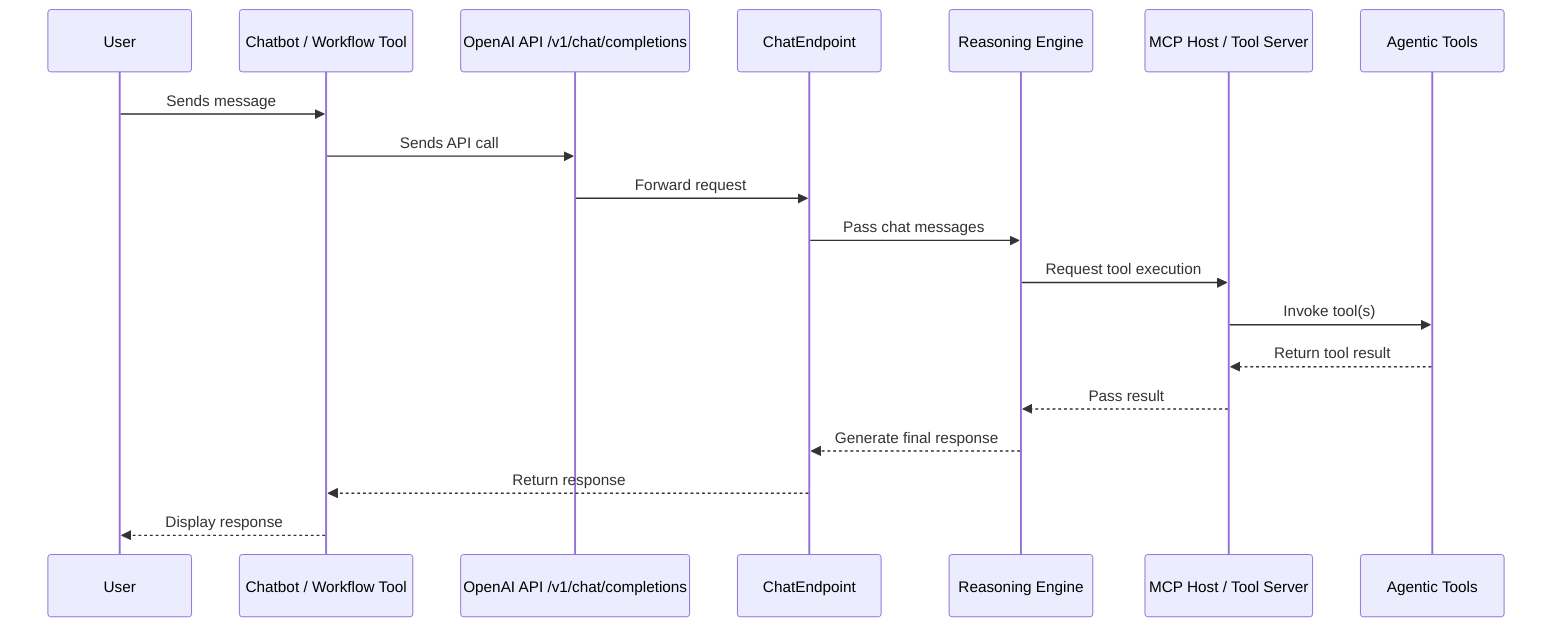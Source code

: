 sequenceDiagram
  participant User
  participant Chatbot as Chatbot / Workflow Tool
  participant API as OpenAI API /v1/chat/completions
  participant Endpoint as ChatEndpoint
  participant Engine as Reasoning Engine
  participant MCP as MCP Host / Tool Server
  participant Tools as Agentic Tools

  User->>Chatbot: Sends message
  Chatbot->>API: Sends API call
  API->>Endpoint: Forward request
  Endpoint->>Engine: Pass chat messages
  Engine->>MCP: Request tool execution
  MCP->>Tools: Invoke tool(s)
  Tools-->>MCP: Return tool result
  MCP-->>Engine: Pass result
  Engine-->>Endpoint: Generate final response
  Endpoint-->>Chatbot: Return response
  Chatbot-->>User: Display response